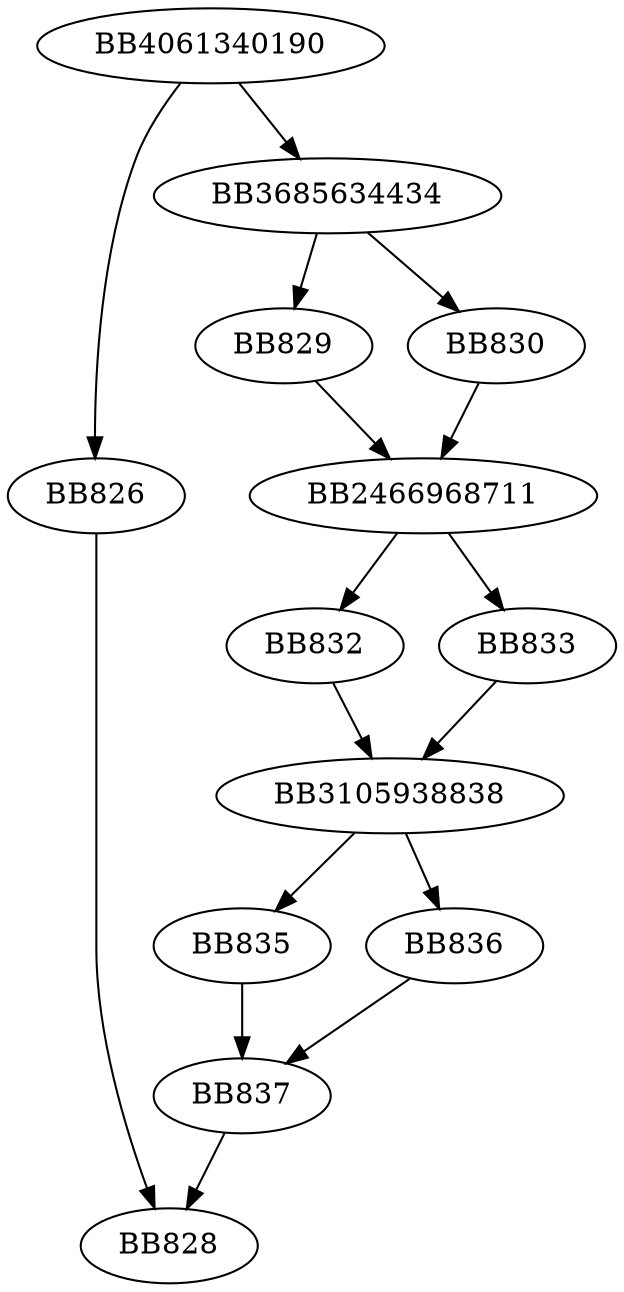 digraph G{
	BB4061340190->BB826;
	BB4061340190->BB3685634434;
	BB826->BB828;
	BB3685634434->BB829;
	BB3685634434->BB830;
	BB830->BB2466968711;
	BB829->BB2466968711;
	BB2466968711->BB832;
	BB2466968711->BB833;
	BB833->BB3105938838;
	BB832->BB3105938838;
	BB3105938838->BB835;
	BB3105938838->BB836;
	BB836->BB837;
	BB835->BB837;
	BB837->BB828;
}
